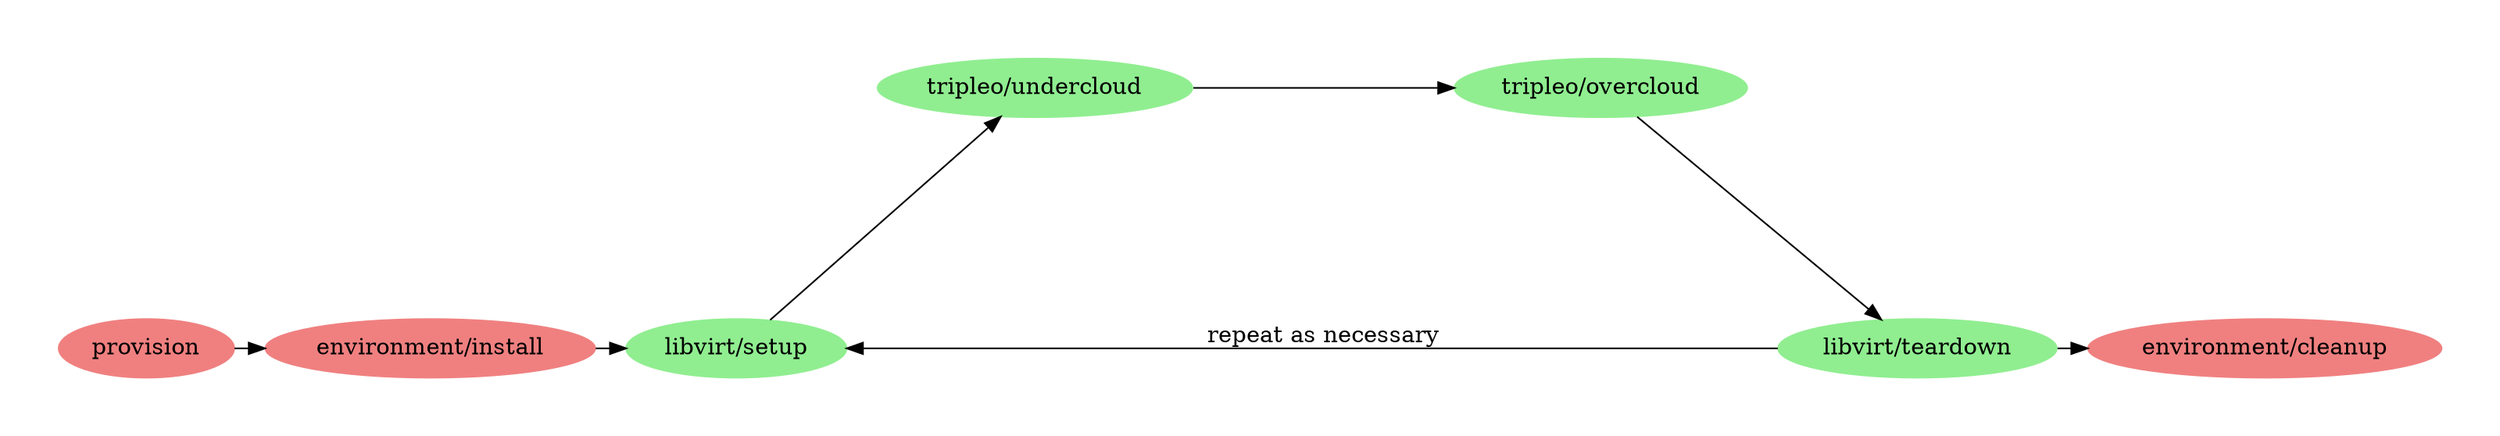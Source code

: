 digraph {
	rankdir=LR;

	graph [pad="0.5", ranksep="0.25", nodesep="2"];

	node [style="filled", color="#90EE90"];
	provision [color="#f08080"];
	"environment/install" [color="#f08080"];
	"libvirt/setup";
	"tripleo/undercloud";
	"tripleo/overcloud";
	"libvirt/teardown";
	"environment/cleanup" [color="#f08080"];

	provision -> "environment/install";
	"environment/install" -> "libvirt/setup";
	"libvirt/setup" -> "tripleo/undercloud";
	"tripleo/undercloud" -> "tripleo/overcloud";
	"tripleo/overcloud" -> "libvirt/teardown";
	"libvirt/teardown" -> "libvirt/setup" [label="repeat as necessary"];
	"libvirt/teardown" -> "environment/cleanup";
}
